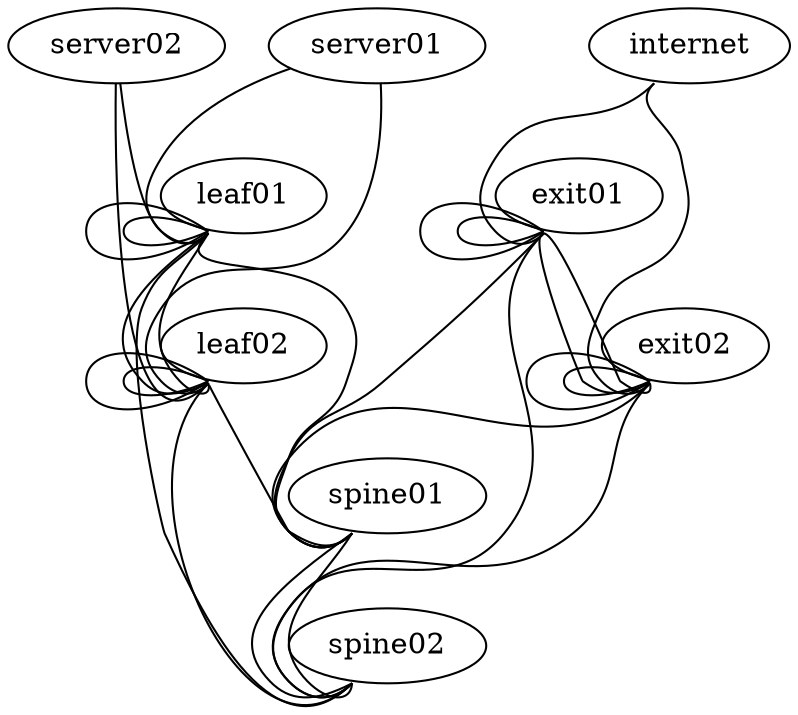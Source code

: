 graph vx {
 "leaf01" [function="leaf" os="CumulusCommunity/cumulus-vx" version="3.6.2" memory="768" config="./helper_scripts/config_switch.sh" ]
 "leaf02" [function="leaf" os="CumulusCommunity/cumulus-vx" version="3.6.2" memory="768" config="./helper_scripts/config_switch.sh" ]
 "spine01" [function="spine" os="CumulusCommunity/cumulus-vx" version="3.6.2" memory="768" config="./helper_scripts/config_switch.sh" ]
 "spine02" [function="spine" os="CumulusCommunity/cumulus-vx" version="3.6.2" memory="768" config="./helper_scripts/config_switch.sh" ]
 "exit01" [function="exit" os="CumulusCommunity/cumulus-vx" version="3.6.2" memory="768" config="./helper_scripts/config_switch.sh" ]
 "exit02" [function="exit" os="CumulusCommunity/cumulus-vx" version="3.6.2" memory="768" config="./helper_scripts/config_switch.sh" ]
 "server01" [function="host" os="yk0/ubuntu-xenial" memory="512" config="./helper_scripts/config_server.sh" ]
 "server02" [function="host" os="yk0/ubuntu-xenial" memory="512" config="./helper_scripts/config_server.sh" ]
 "internet" [function="internet" os="CumulusCommunity/cumulus-vx" version="3.6.2" memory="768" config="./helper_scripts/config_internet.sh" ]
 
 "leaf01":"swp15" -- "spine01":"swp1"
 "leaf02":"swp15" -- "spine01":"swp2"
 "leaf01":"swp16" -- "spine02":"swp1"
 "leaf02":"swp16" -- "spine02":"swp2"

 "leaf01":"swp13" -- "leaf02":"swp13"
 "leaf01":"swp14" -- "leaf02":"swp14"

 "spine01":"swp15" -- "spine02":"swp15"
 "spine01":"swp16" -- "spine02":"swp16"
 "exit01":"swp13" -- "exit02":"swp13"
 "exit01":"swp14" -- "exit02":"swp14"

 "server01":"eth1" -- "leaf01":"swp1" [left_mac="00:03:00:11:11:01"]
 "server01":"eth2" -- "leaf02":"swp1" [left_mac="00:03:00:11:11:02"]
 "server02":"eth1" -- "leaf01":"swp2" [left_mac="00:03:00:22:22:01"]
 "server02":"eth2" -- "leaf02":"swp2" [left_mac="00:03:00:22:22:02"]

 "exit01":"swp15" -- "spine01":"swp14"
 "exit01":"swp16" -- "spine02":"swp14"
 "exit02":"swp15" -- "spine01":"swp13"
 "exit02":"swp16" -- "spine02":"swp13"
 "exit01":"swp9" -- "exit01":"swp10"
 "exit01":"swp11" -- "exit01":"swp12"
 "exit02":"swp9" -- "exit02":"swp10"
 "exit02":"swp11" -- "exit02":"swp12"

 "leaf01":"swp9" -- "leaf01":"swp10"
 "leaf01":"swp11" -- "leaf01":"swp12"
 "leaf02":"swp9" -- "leaf02":"swp10"
 "leaf02":"swp11" -- "leaf02":"swp12"

 "internet":"swp1" -- "exit01":"swp8"
 "internet":"swp2" -- "exit02":"swp8"

}